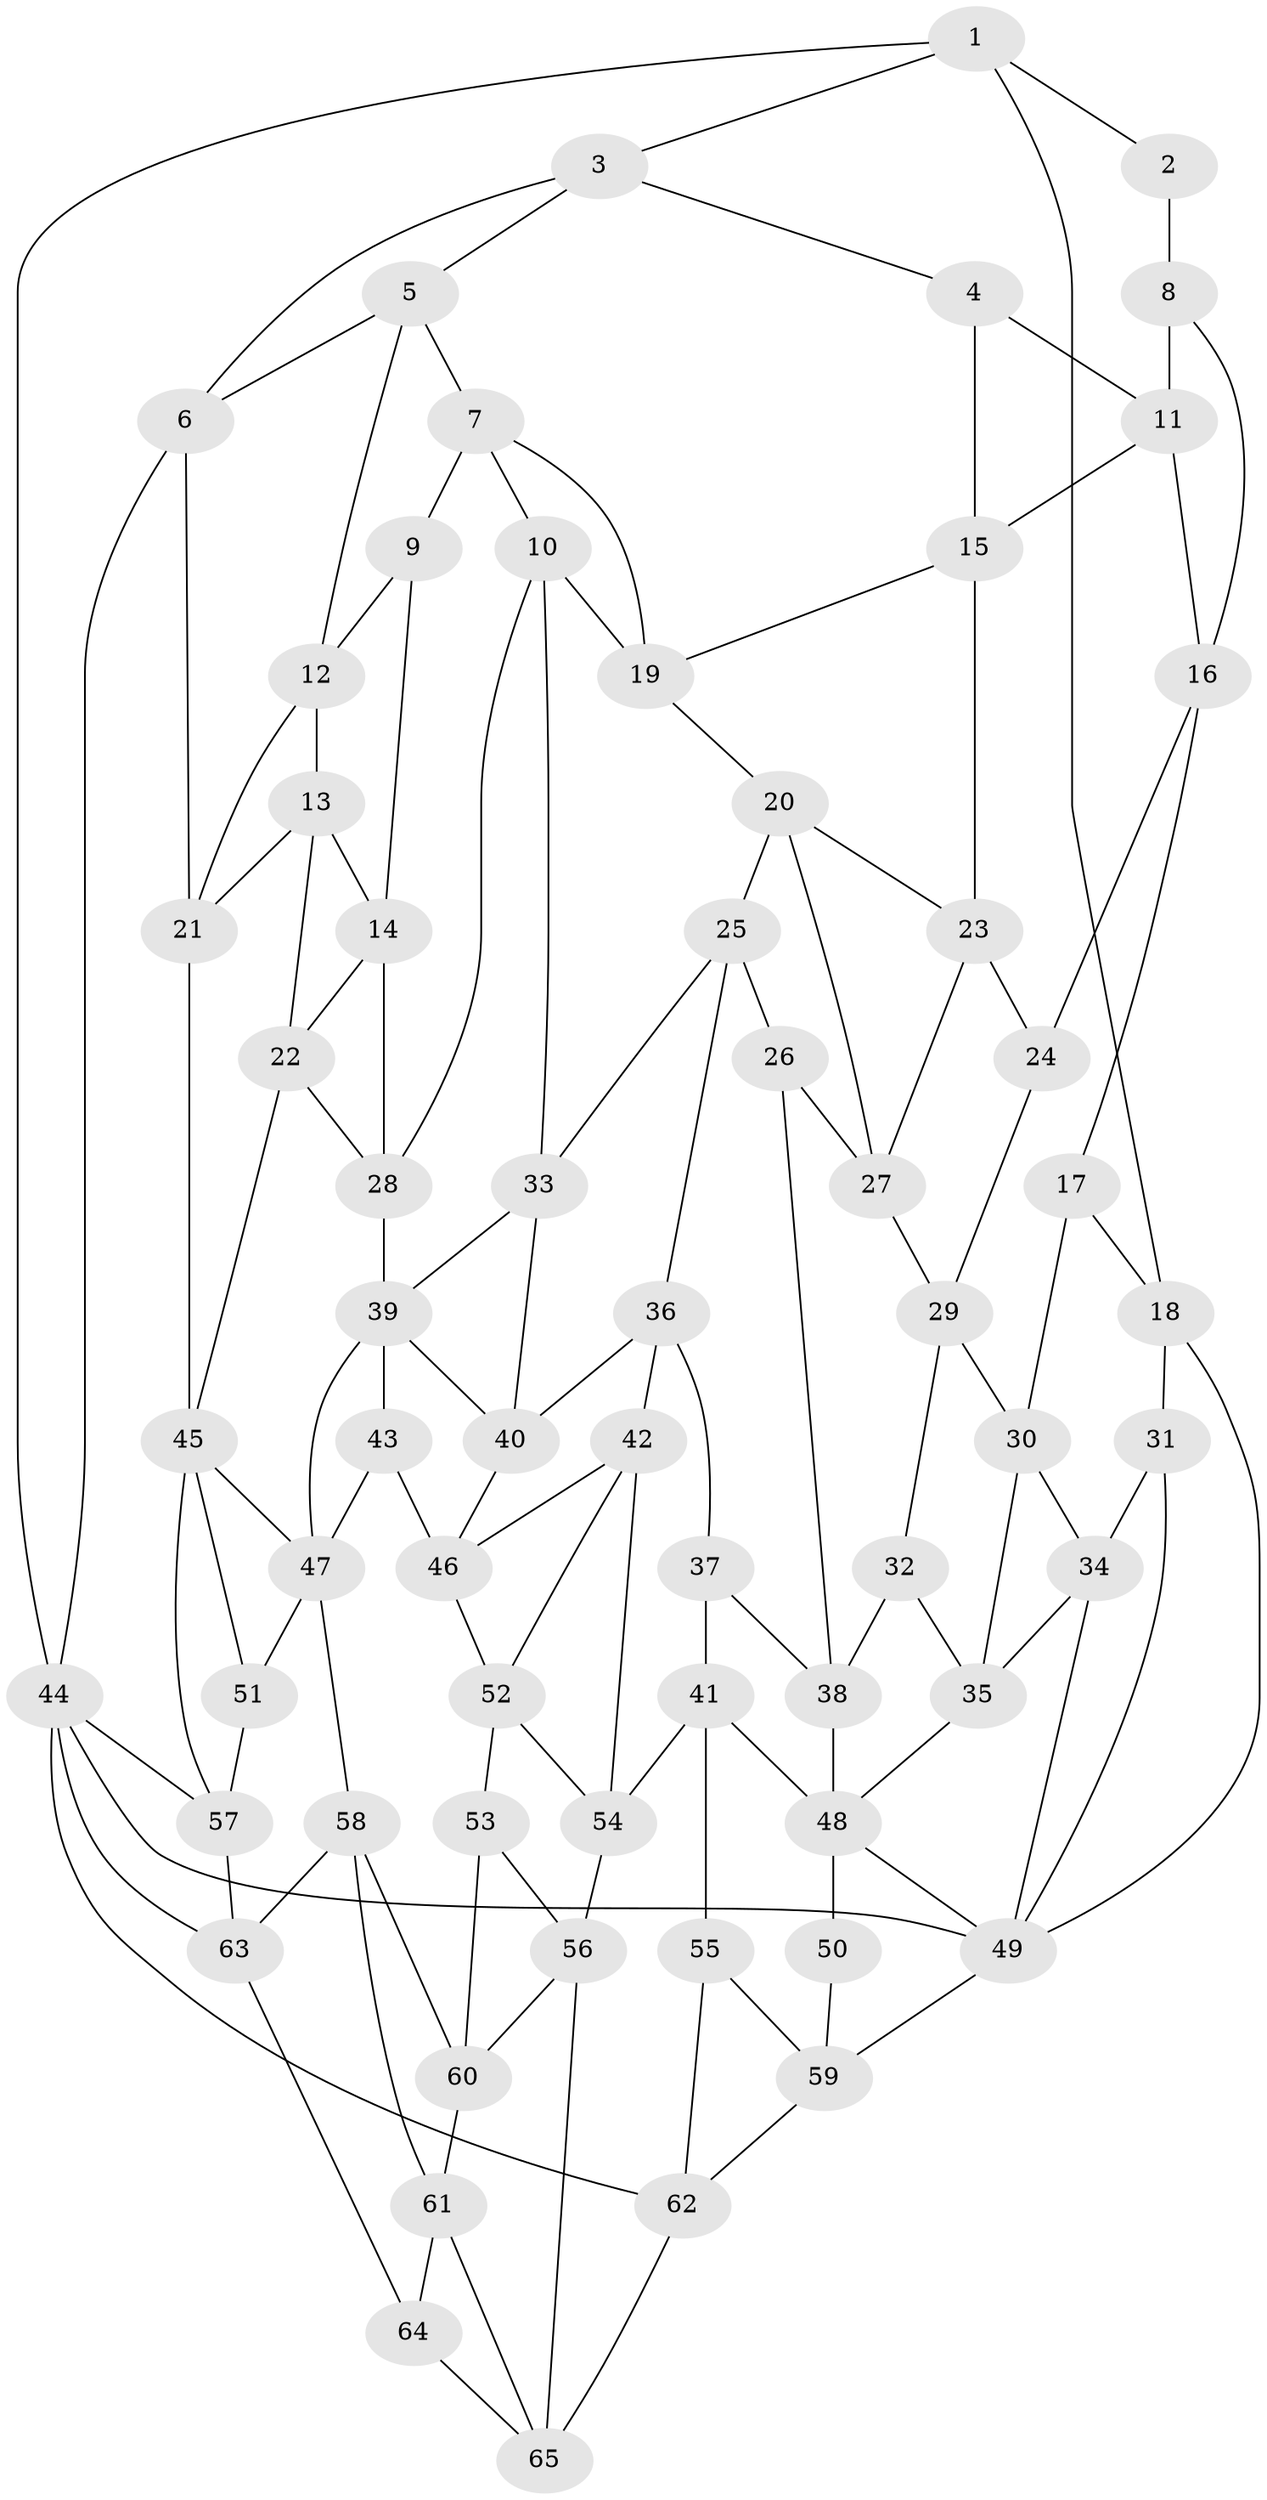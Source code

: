 // original degree distribution, {3: 0.015503875968992248, 5: 0.5271317829457365, 4: 0.24031007751937986, 6: 0.21705426356589147}
// Generated by graph-tools (version 1.1) at 2025/51/03/09/25 03:51:12]
// undirected, 65 vertices, 125 edges
graph export_dot {
graph [start="1"]
  node [color=gray90,style=filled];
  1;
  2;
  3;
  4;
  5;
  6;
  7;
  8;
  9;
  10;
  11;
  12;
  13;
  14;
  15;
  16;
  17;
  18;
  19;
  20;
  21;
  22;
  23;
  24;
  25;
  26;
  27;
  28;
  29;
  30;
  31;
  32;
  33;
  34;
  35;
  36;
  37;
  38;
  39;
  40;
  41;
  42;
  43;
  44;
  45;
  46;
  47;
  48;
  49;
  50;
  51;
  52;
  53;
  54;
  55;
  56;
  57;
  58;
  59;
  60;
  61;
  62;
  63;
  64;
  65;
  1 -- 2 [weight=1.0];
  1 -- 3 [weight=1.0];
  1 -- 18 [weight=1.0];
  1 -- 44 [weight=1.0];
  2 -- 8 [weight=2.0];
  3 -- 4 [weight=1.0];
  3 -- 5 [weight=1.0];
  3 -- 6 [weight=1.0];
  4 -- 11 [weight=1.0];
  4 -- 15 [weight=1.0];
  5 -- 6 [weight=1.0];
  5 -- 7 [weight=1.0];
  5 -- 12 [weight=1.0];
  6 -- 21 [weight=1.0];
  6 -- 44 [weight=1.0];
  7 -- 9 [weight=1.0];
  7 -- 10 [weight=1.0];
  7 -- 19 [weight=1.0];
  8 -- 11 [weight=1.0];
  8 -- 16 [weight=1.0];
  9 -- 12 [weight=1.0];
  9 -- 14 [weight=1.0];
  10 -- 19 [weight=1.0];
  10 -- 28 [weight=1.0];
  10 -- 33 [weight=1.0];
  11 -- 15 [weight=1.0];
  11 -- 16 [weight=1.0];
  12 -- 13 [weight=1.0];
  12 -- 21 [weight=1.0];
  13 -- 14 [weight=1.0];
  13 -- 21 [weight=1.0];
  13 -- 22 [weight=1.0];
  14 -- 22 [weight=1.0];
  14 -- 28 [weight=1.0];
  15 -- 19 [weight=1.0];
  15 -- 23 [weight=1.0];
  16 -- 17 [weight=1.0];
  16 -- 24 [weight=1.0];
  17 -- 18 [weight=1.0];
  17 -- 30 [weight=1.0];
  18 -- 31 [weight=1.0];
  18 -- 49 [weight=1.0];
  19 -- 20 [weight=1.0];
  20 -- 23 [weight=1.0];
  20 -- 25 [weight=1.0];
  20 -- 27 [weight=1.0];
  21 -- 45 [weight=1.0];
  22 -- 28 [weight=1.0];
  22 -- 45 [weight=1.0];
  23 -- 24 [weight=1.0];
  23 -- 27 [weight=1.0];
  24 -- 29 [weight=1.0];
  25 -- 26 [weight=1.0];
  25 -- 33 [weight=1.0];
  25 -- 36 [weight=1.0];
  26 -- 27 [weight=1.0];
  26 -- 38 [weight=1.0];
  27 -- 29 [weight=1.0];
  28 -- 39 [weight=1.0];
  29 -- 30 [weight=1.0];
  29 -- 32 [weight=1.0];
  30 -- 34 [weight=1.0];
  30 -- 35 [weight=1.0];
  31 -- 34 [weight=1.0];
  31 -- 49 [weight=1.0];
  32 -- 35 [weight=1.0];
  32 -- 38 [weight=1.0];
  33 -- 39 [weight=1.0];
  33 -- 40 [weight=1.0];
  34 -- 35 [weight=1.0];
  34 -- 49 [weight=1.0];
  35 -- 48 [weight=1.0];
  36 -- 37 [weight=1.0];
  36 -- 40 [weight=1.0];
  36 -- 42 [weight=1.0];
  37 -- 38 [weight=1.0];
  37 -- 41 [weight=1.0];
  38 -- 48 [weight=1.0];
  39 -- 40 [weight=1.0];
  39 -- 43 [weight=2.0];
  39 -- 47 [weight=1.0];
  40 -- 46 [weight=1.0];
  41 -- 48 [weight=1.0];
  41 -- 54 [weight=1.0];
  41 -- 55 [weight=1.0];
  42 -- 46 [weight=1.0];
  42 -- 52 [weight=1.0];
  42 -- 54 [weight=1.0];
  43 -- 46 [weight=1.0];
  43 -- 47 [weight=1.0];
  44 -- 49 [weight=1.0];
  44 -- 57 [weight=1.0];
  44 -- 62 [weight=1.0];
  44 -- 63 [weight=1.0];
  45 -- 47 [weight=1.0];
  45 -- 51 [weight=2.0];
  45 -- 57 [weight=1.0];
  46 -- 52 [weight=1.0];
  47 -- 51 [weight=1.0];
  47 -- 58 [weight=1.0];
  48 -- 49 [weight=1.0];
  48 -- 50 [weight=2.0];
  49 -- 59 [weight=1.0];
  50 -- 59 [weight=1.0];
  51 -- 57 [weight=1.0];
  52 -- 53 [weight=1.0];
  52 -- 54 [weight=1.0];
  53 -- 56 [weight=1.0];
  53 -- 60 [weight=1.0];
  54 -- 56 [weight=1.0];
  55 -- 59 [weight=1.0];
  55 -- 62 [weight=1.0];
  56 -- 60 [weight=1.0];
  56 -- 65 [weight=1.0];
  57 -- 63 [weight=1.0];
  58 -- 60 [weight=1.0];
  58 -- 61 [weight=1.0];
  58 -- 63 [weight=1.0];
  59 -- 62 [weight=1.0];
  60 -- 61 [weight=1.0];
  61 -- 64 [weight=1.0];
  61 -- 65 [weight=1.0];
  62 -- 65 [weight=1.0];
  63 -- 64 [weight=1.0];
  64 -- 65 [weight=1.0];
}
